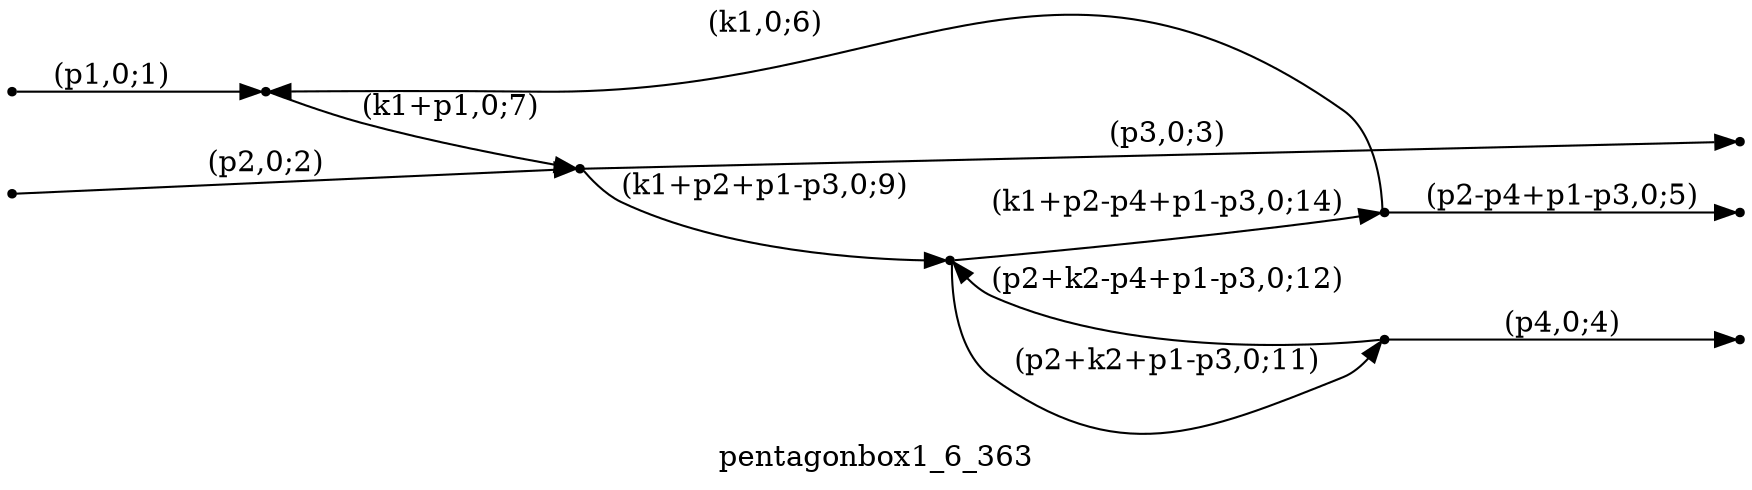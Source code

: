 digraph pentagonbox1_6_363 {
  label="pentagonbox1_6_363";
  rankdir="LR";
  subgraph edges {
    -1 -> 2 [label="(p1,0;1)"];
    -2 -> 3 [label="(p2,0;2)"];
    3 -> -3 [label="(p3,0;3)"];
    4 -> -4 [label="(p4,0;4)"];
    5 -> -5 [label="(p2-p4+p1-p3,0;5)"];
    5 -> 2 [label="(k1,0;6)"];
    2 -> 3 [label="(k1+p1,0;7)"];
    3 -> 1 [label="(k1+p2+p1-p3,0;9)"];
    1 -> 4 [label="(p2+k2+p1-p3,0;11)"];
    4 -> 1 [label="(p2+k2-p4+p1-p3,0;12)"];
    1 -> 5 [label="(k1+p2-p4+p1-p3,0;14)"];
  }
  subgraph incoming { rank="source"; -1; -2; }
  subgraph outgoing { rank="sink"; -3; -4; -5; }
-5 [shape=point];
-4 [shape=point];
-3 [shape=point];
-2 [shape=point];
-1 [shape=point];
1 [shape=point];
2 [shape=point];
3 [shape=point];
4 [shape=point];
5 [shape=point];
}

